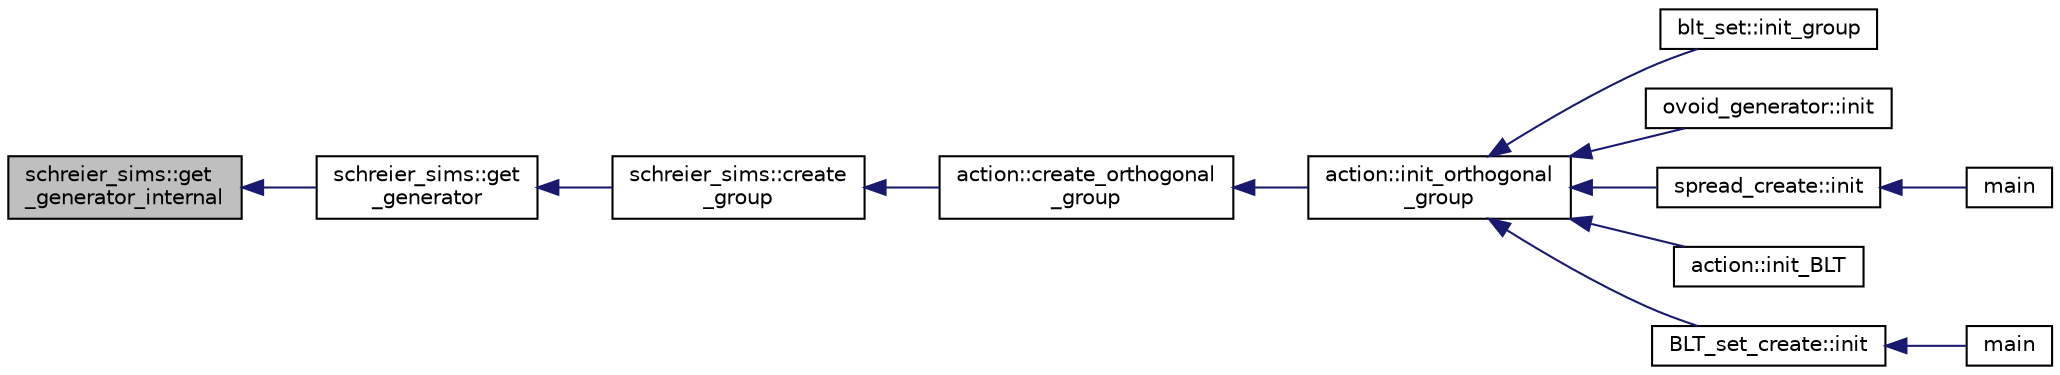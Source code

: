 digraph "schreier_sims::get_generator_internal"
{
  edge [fontname="Helvetica",fontsize="10",labelfontname="Helvetica",labelfontsize="10"];
  node [fontname="Helvetica",fontsize="10",shape=record];
  rankdir="LR";
  Node325 [label="schreier_sims::get\l_generator_internal",height=0.2,width=0.4,color="black", fillcolor="grey75", style="filled", fontcolor="black"];
  Node325 -> Node326 [dir="back",color="midnightblue",fontsize="10",style="solid",fontname="Helvetica"];
  Node326 [label="schreier_sims::get\l_generator",height=0.2,width=0.4,color="black", fillcolor="white", style="filled",URL="$d0/da8/classschreier__sims.html#ab8cc956f8a60d3a28ff2418973a4ca58"];
  Node326 -> Node327 [dir="back",color="midnightblue",fontsize="10",style="solid",fontname="Helvetica"];
  Node327 [label="schreier_sims::create\l_group",height=0.2,width=0.4,color="black", fillcolor="white", style="filled",URL="$d0/da8/classschreier__sims.html#a1423aec8f5f7f69d0518cd4e69e29b07"];
  Node327 -> Node328 [dir="back",color="midnightblue",fontsize="10",style="solid",fontname="Helvetica"];
  Node328 [label="action::create_orthogonal\l_group",height=0.2,width=0.4,color="black", fillcolor="white", style="filled",URL="$d2/d86/classaction.html#a9ec9857e52b35c91c52964a1c5701128"];
  Node328 -> Node329 [dir="back",color="midnightblue",fontsize="10",style="solid",fontname="Helvetica"];
  Node329 [label="action::init_orthogonal\l_group",height=0.2,width=0.4,color="black", fillcolor="white", style="filled",URL="$d2/d86/classaction.html#a2cfe124956ed67d8b7a927bb44847cc2"];
  Node329 -> Node330 [dir="back",color="midnightblue",fontsize="10",style="solid",fontname="Helvetica"];
  Node330 [label="blt_set::init_group",height=0.2,width=0.4,color="black", fillcolor="white", style="filled",URL="$d1/d3d/classblt__set.html#a9e5aede3bbac6f5e1dd31a8965bba200"];
  Node329 -> Node331 [dir="back",color="midnightblue",fontsize="10",style="solid",fontname="Helvetica"];
  Node331 [label="ovoid_generator::init",height=0.2,width=0.4,color="black", fillcolor="white", style="filled",URL="$d3/daf/classovoid__generator.html#a44d90a4751554076f432f35089a964c2"];
  Node329 -> Node332 [dir="back",color="midnightblue",fontsize="10",style="solid",fontname="Helvetica"];
  Node332 [label="spread_create::init",height=0.2,width=0.4,color="black", fillcolor="white", style="filled",URL="$de/d97/classspread__create.html#ae3c6630d33160e48a584c21a4f4a6209"];
  Node332 -> Node333 [dir="back",color="midnightblue",fontsize="10",style="solid",fontname="Helvetica"];
  Node333 [label="main",height=0.2,width=0.4,color="black", fillcolor="white", style="filled",URL="$d1/d2f/apps_2spread_2spread__create_8_c.html#a217dbf8b442f20279ea00b898af96f52"];
  Node329 -> Node334 [dir="back",color="midnightblue",fontsize="10",style="solid",fontname="Helvetica"];
  Node334 [label="action::init_BLT",height=0.2,width=0.4,color="black", fillcolor="white", style="filled",URL="$d2/d86/classaction.html#a0d33ca0ebe7467b984c3058520e02a0c"];
  Node329 -> Node335 [dir="back",color="midnightblue",fontsize="10",style="solid",fontname="Helvetica"];
  Node335 [label="BLT_set_create::init",height=0.2,width=0.4,color="black", fillcolor="white", style="filled",URL="$d4/d40/class_b_l_t__set__create.html#af2b5df080b8358d8fcd7e41d187e8d0b"];
  Node335 -> Node336 [dir="back",color="midnightblue",fontsize="10",style="solid",fontname="Helvetica"];
  Node336 [label="main",height=0.2,width=0.4,color="black", fillcolor="white", style="filled",URL="$d7/d1c/create___b_l_t__set__main_8_c.html#a217dbf8b442f20279ea00b898af96f52"];
}
